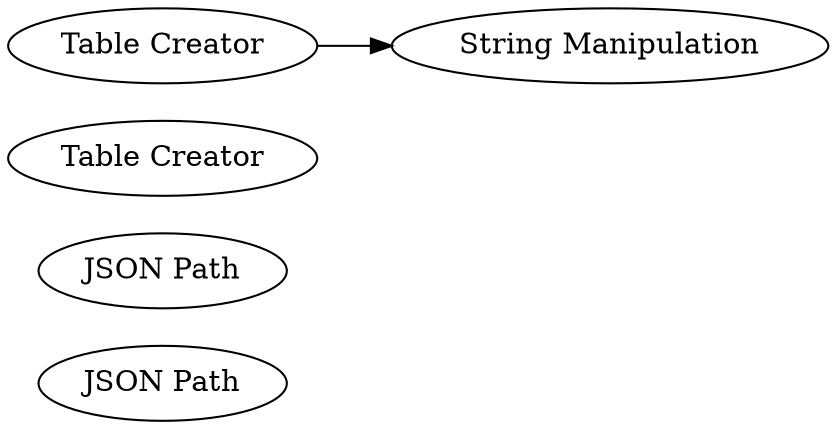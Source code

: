 digraph {
	3 [label="JSON Path"]
	7 [label="JSON Path"]
	11 [label="Table Creator"]
	13 [label="Table Creator"]
	16 [label="String Manipulation"]
	13 -> 16
	rankdir=LR
}

